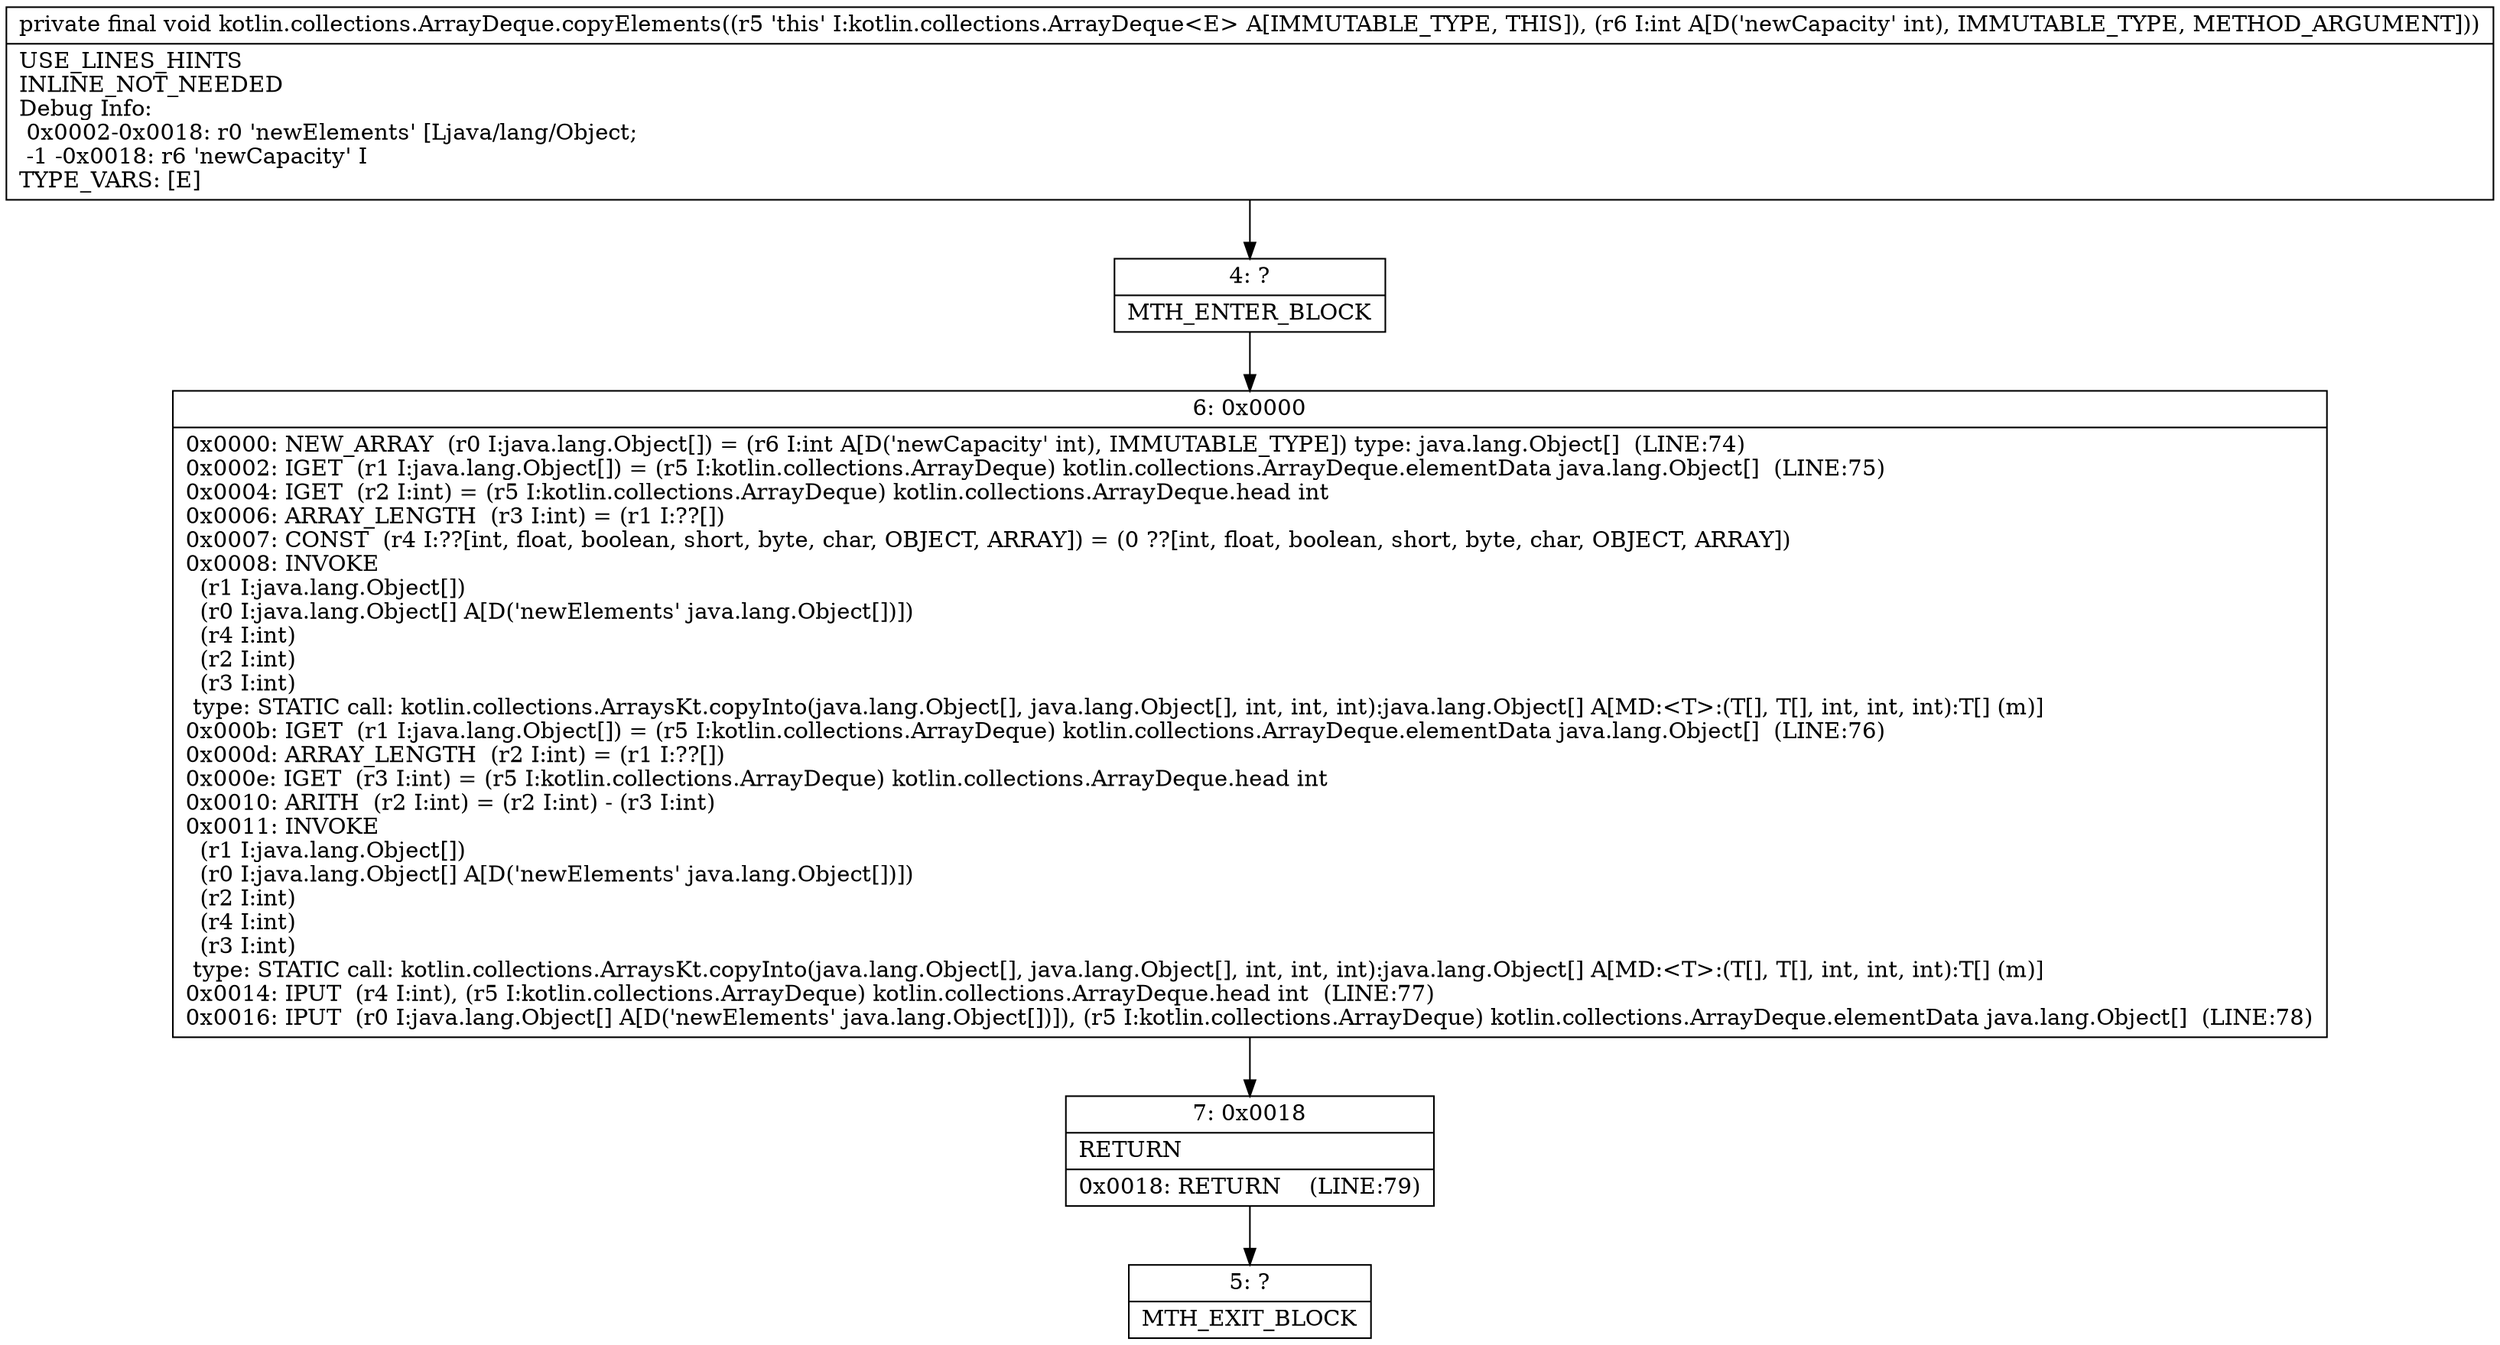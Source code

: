 digraph "CFG forkotlin.collections.ArrayDeque.copyElements(I)V" {
Node_4 [shape=record,label="{4\:\ ?|MTH_ENTER_BLOCK\l}"];
Node_6 [shape=record,label="{6\:\ 0x0000|0x0000: NEW_ARRAY  (r0 I:java.lang.Object[]) = (r6 I:int A[D('newCapacity' int), IMMUTABLE_TYPE]) type: java.lang.Object[]  (LINE:74)\l0x0002: IGET  (r1 I:java.lang.Object[]) = (r5 I:kotlin.collections.ArrayDeque) kotlin.collections.ArrayDeque.elementData java.lang.Object[]  (LINE:75)\l0x0004: IGET  (r2 I:int) = (r5 I:kotlin.collections.ArrayDeque) kotlin.collections.ArrayDeque.head int \l0x0006: ARRAY_LENGTH  (r3 I:int) = (r1 I:??[]) \l0x0007: CONST  (r4 I:??[int, float, boolean, short, byte, char, OBJECT, ARRAY]) = (0 ??[int, float, boolean, short, byte, char, OBJECT, ARRAY]) \l0x0008: INVOKE  \l  (r1 I:java.lang.Object[])\l  (r0 I:java.lang.Object[] A[D('newElements' java.lang.Object[])])\l  (r4 I:int)\l  (r2 I:int)\l  (r3 I:int)\l type: STATIC call: kotlin.collections.ArraysKt.copyInto(java.lang.Object[], java.lang.Object[], int, int, int):java.lang.Object[] A[MD:\<T\>:(T[], T[], int, int, int):T[] (m)]\l0x000b: IGET  (r1 I:java.lang.Object[]) = (r5 I:kotlin.collections.ArrayDeque) kotlin.collections.ArrayDeque.elementData java.lang.Object[]  (LINE:76)\l0x000d: ARRAY_LENGTH  (r2 I:int) = (r1 I:??[]) \l0x000e: IGET  (r3 I:int) = (r5 I:kotlin.collections.ArrayDeque) kotlin.collections.ArrayDeque.head int \l0x0010: ARITH  (r2 I:int) = (r2 I:int) \- (r3 I:int) \l0x0011: INVOKE  \l  (r1 I:java.lang.Object[])\l  (r0 I:java.lang.Object[] A[D('newElements' java.lang.Object[])])\l  (r2 I:int)\l  (r4 I:int)\l  (r3 I:int)\l type: STATIC call: kotlin.collections.ArraysKt.copyInto(java.lang.Object[], java.lang.Object[], int, int, int):java.lang.Object[] A[MD:\<T\>:(T[], T[], int, int, int):T[] (m)]\l0x0014: IPUT  (r4 I:int), (r5 I:kotlin.collections.ArrayDeque) kotlin.collections.ArrayDeque.head int  (LINE:77)\l0x0016: IPUT  (r0 I:java.lang.Object[] A[D('newElements' java.lang.Object[])]), (r5 I:kotlin.collections.ArrayDeque) kotlin.collections.ArrayDeque.elementData java.lang.Object[]  (LINE:78)\l}"];
Node_7 [shape=record,label="{7\:\ 0x0018|RETURN\l|0x0018: RETURN    (LINE:79)\l}"];
Node_5 [shape=record,label="{5\:\ ?|MTH_EXIT_BLOCK\l}"];
MethodNode[shape=record,label="{private final void kotlin.collections.ArrayDeque.copyElements((r5 'this' I:kotlin.collections.ArrayDeque\<E\> A[IMMUTABLE_TYPE, THIS]), (r6 I:int A[D('newCapacity' int), IMMUTABLE_TYPE, METHOD_ARGUMENT]))  | USE_LINES_HINTS\lINLINE_NOT_NEEDED\lDebug Info:\l  0x0002\-0x0018: r0 'newElements' [Ljava\/lang\/Object;\l  \-1 \-0x0018: r6 'newCapacity' I\lTYPE_VARS: [E]\l}"];
MethodNode -> Node_4;Node_4 -> Node_6;
Node_6 -> Node_7;
Node_7 -> Node_5;
}

